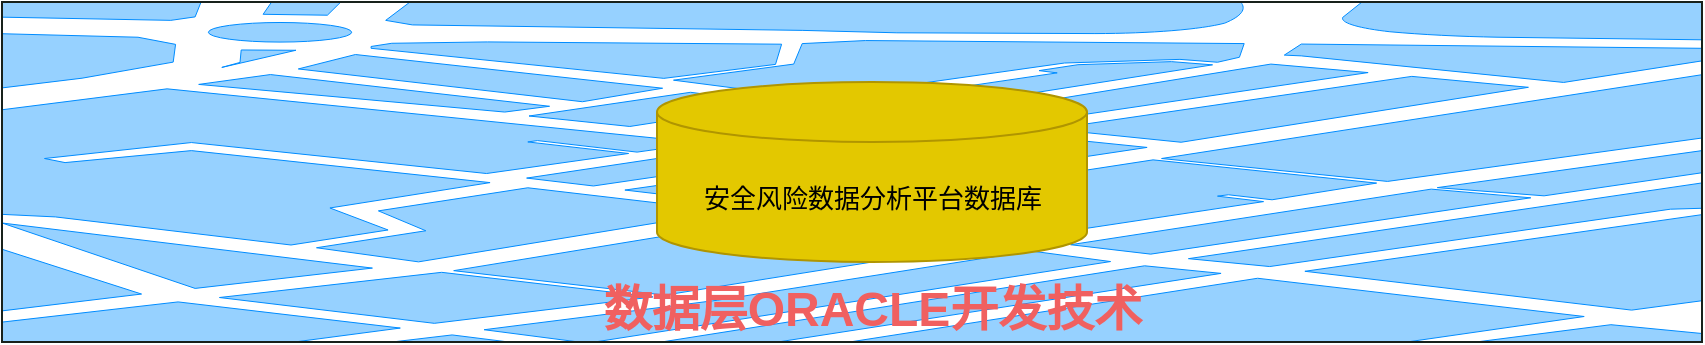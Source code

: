 <mxfile version="21.3.7" type="github">
  <diagram id="6I0OCvxSQrVGMHxT2VVA" name="Page-1">
    <mxGraphModel dx="1035" dy="505" grid="1" gridSize="10" guides="1" tooltips="1" connect="1" arrows="1" fold="1" page="1" pageScale="1" pageWidth="850" pageHeight="1100" math="0" shadow="0">
      <root>
        <mxCell id="0" />
        <mxCell id="1" parent="0" />
        <mxCell id="RojVaGqjOSjzx1B-eio7-2" value="" style="verticalLabelPosition=bottom;verticalAlign=top;html=1;shadow=0;dashed=0;strokeWidth=1;shape=mxgraph.ios.iBgMap;strokeColor=#18211b;strokeColor2=#008cff;fillColor2=#96D1FF;" vertex="1" parent="1">
          <mxGeometry x="340" y="190" width="850" height="170" as="geometry" />
        </mxCell>
        <mxCell id="QnfrX7T5LBmejYAiK8u1-2" value="安全风险数据分析平台数据库" style="shape=cylinder3;whiteSpace=wrap;html=1;boundedLbl=1;backgroundOutline=1;size=15;fillColor=#e3c800;strokeColor=#B09500;fontColor=#000000;fontSize=13;" parent="1" vertex="1">
          <mxGeometry x="667.5" y="230" width="215" height="90" as="geometry" />
        </mxCell>
        <mxCell id="RojVaGqjOSjzx1B-eio7-3" value="数据层ORACLE开发技术" style="text;html=1;strokeColor=none;fillColor=none;align=center;verticalAlign=middle;whiteSpace=wrap;rounded=0;fontColor=#f06060;fontStyle=1;fontSize=24;" vertex="1" parent="1">
          <mxGeometry x="637.5" y="329" width="275" height="30" as="geometry" />
        </mxCell>
      </root>
    </mxGraphModel>
  </diagram>
</mxfile>
